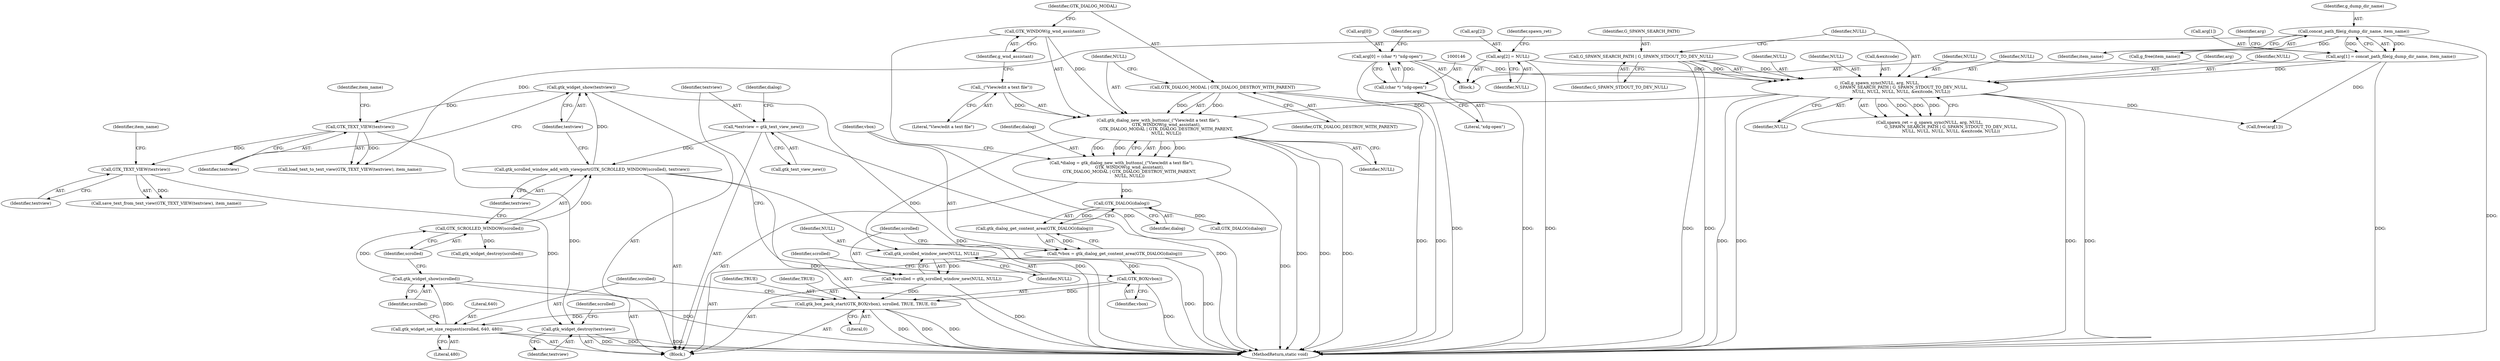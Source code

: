 digraph "0_libreport_257578a23d1537a2d235aaa2b1488ee4f818e360_1@pointer" {
"1000264" [label="(Call,gtk_widget_destroy(textview))"];
"1000258" [label="(Call,GTK_TEXT_VIEW(textview))"];
"1000247" [label="(Call,GTK_TEXT_VIEW(textview))"];
"1000244" [label="(Call,gtk_widget_show(textview))"];
"1000240" [label="(Call,gtk_scrolled_window_add_with_viewport(GTK_SCROLLED_WINDOW(scrolled), textview))"];
"1000241" [label="(Call,GTK_SCROLLED_WINDOW(scrolled))"];
"1000238" [label="(Call,gtk_widget_show(scrolled))"];
"1000234" [label="(Call,gtk_widget_set_size_request(scrolled, 640, 480))"];
"1000227" [label="(Call,gtk_box_pack_start(GTK_BOX(vbox), scrolled, TRUE, TRUE, 0))"];
"1000228" [label="(Call,GTK_BOX(vbox))"];
"1000200" [label="(Call,*vbox = gtk_dialog_get_content_area(GTK_DIALOG(dialog)))"];
"1000202" [label="(Call,gtk_dialog_get_content_area(GTK_DIALOG(dialog)))"];
"1000203" [label="(Call,GTK_DIALOG(dialog))"];
"1000187" [label="(Call,*dialog = gtk_dialog_new_with_buttons(_(\"View/edit a text file\"),\n            GTK_WINDOW(g_wnd_assistant),\n            GTK_DIALOG_MODAL | GTK_DIALOG_DESTROY_WITH_PARENT,\n            NULL, NULL))"];
"1000189" [label="(Call,gtk_dialog_new_with_buttons(_(\"View/edit a text file\"),\n            GTK_WINDOW(g_wnd_assistant),\n            GTK_DIALOG_MODAL | GTK_DIALOG_DESTROY_WITH_PARENT,\n            NULL, NULL))"];
"1000190" [label="(Call,_(\"View/edit a text file\"))"];
"1000192" [label="(Call,GTK_WINDOW(g_wnd_assistant))"];
"1000194" [label="(Call,GTK_DIALOG_MODAL | GTK_DIALOG_DESTROY_WITH_PARENT)"];
"1000163" [label="(Call,g_spawn_sync(NULL, arg, NULL,\n                                 G_SPAWN_SEARCH_PATH | G_SPAWN_STDOUT_TO_DEV_NULL,\n                                 NULL, NULL, NULL, NULL, &exitcode, NULL))"];
"1000141" [label="(Call,arg[0] = (char *) \"xdg-open\")"];
"1000145" [label="(Call,(char *) \"xdg-open\")"];
"1000148" [label="(Call,arg[1] = concat_path_file(g_dump_dir_name, item_name))"];
"1000152" [label="(Call,concat_path_file(g_dump_dir_name, item_name))"];
"1000155" [label="(Call,arg[2] = NULL)"];
"1000167" [label="(Call,G_SPAWN_SEARCH_PATH | G_SPAWN_STDOUT_TO_DEV_NULL)"];
"1000206" [label="(Call,*scrolled = gtk_scrolled_window_new(NULL, NULL))"];
"1000208" [label="(Call,gtk_scrolled_window_new(NULL, NULL))"];
"1000212" [label="(Call,*textview = gtk_text_view_new())"];
"1000265" [label="(Identifier,textview)"];
"1000241" [label="(Call,GTK_SCROLLED_WINDOW(scrolled))"];
"1000171" [label="(Identifier,NULL)"];
"1000267" [label="(Identifier,scrolled)"];
"1000167" [label="(Call,G_SPAWN_SEARCH_PATH | G_SPAWN_STDOUT_TO_DEV_NULL)"];
"1000185" [label="(Block,)"];
"1000236" [label="(Literal,640)"];
"1000239" [label="(Identifier,scrolled)"];
"1000166" [label="(Identifier,NULL)"];
"1000270" [label="(Call,free(arg[1]))"];
"1000260" [label="(Identifier,item_name)"];
"1000159" [label="(Identifier,NULL)"];
"1000152" [label="(Call,concat_path_file(g_dump_dir_name, item_name))"];
"1000240" [label="(Call,gtk_scrolled_window_add_with_viewport(GTK_SCROLLED_WINDOW(scrolled), textview))"];
"1000176" [label="(Identifier,NULL)"];
"1000234" [label="(Call,gtk_widget_set_size_request(scrolled, 640, 480))"];
"1000194" [label="(Call,GTK_DIALOG_MODAL | GTK_DIALOG_DESTROY_WITH_PARENT)"];
"1000238" [label="(Call,gtk_widget_show(scrolled))"];
"1000233" [label="(Literal,0)"];
"1000189" [label="(Call,gtk_dialog_new_with_buttons(_(\"View/edit a text file\"),\n            GTK_WINDOW(g_wnd_assistant),\n            GTK_DIALOG_MODAL | GTK_DIALOG_DESTROY_WITH_PARENT,\n            NULL, NULL))"];
"1000156" [label="(Call,arg[2])"];
"1000227" [label="(Call,gtk_box_pack_start(GTK_BOX(vbox), scrolled, TRUE, TRUE, 0))"];
"1000187" [label="(Call,*dialog = gtk_dialog_new_with_buttons(_(\"View/edit a text file\"),\n            GTK_WINDOW(g_wnd_assistant),\n            GTK_DIALOG_MODAL | GTK_DIALOG_DESTROY_WITH_PARENT,\n            NULL, NULL))"];
"1000202" [label="(Call,gtk_dialog_get_content_area(GTK_DIALOG(dialog)))"];
"1000200" [label="(Call,*vbox = gtk_dialog_get_content_area(GTK_DIALOG(dialog)))"];
"1000242" [label="(Identifier,scrolled)"];
"1000237" [label="(Literal,480)"];
"1000201" [label="(Identifier,vbox)"];
"1000264" [label="(Call,gtk_widget_destroy(textview))"];
"1000243" [label="(Identifier,textview)"];
"1000244" [label="(Call,gtk_widget_show(textview))"];
"1000217" [label="(Identifier,dialog)"];
"1000206" [label="(Call,*scrolled = gtk_scrolled_window_new(NULL, NULL))"];
"1000213" [label="(Identifier,textview)"];
"1000229" [label="(Identifier,vbox)"];
"1000209" [label="(Identifier,NULL)"];
"1000111" [label="(Block,)"];
"1000145" [label="(Call,(char *) \"xdg-open\")"];
"1000169" [label="(Identifier,G_SPAWN_STDOUT_TO_DEV_NULL)"];
"1000216" [label="(Call,GTK_DIALOG(dialog))"];
"1000247" [label="(Call,GTK_TEXT_VIEW(textview))"];
"1000142" [label="(Call,arg[0])"];
"1000168" [label="(Identifier,G_SPAWN_SEARCH_PATH)"];
"1000150" [label="(Identifier,arg)"];
"1000245" [label="(Identifier,textview)"];
"1000148" [label="(Call,arg[1] = concat_path_file(g_dump_dir_name, item_name))"];
"1000248" [label="(Identifier,textview)"];
"1000141" [label="(Call,arg[0] = (char *) \"xdg-open\")"];
"1000174" [label="(Call,&exitcode)"];
"1000170" [label="(Identifier,NULL)"];
"1000232" [label="(Identifier,TRUE)"];
"1000163" [label="(Call,g_spawn_sync(NULL, arg, NULL,\n                                 G_SPAWN_SEARCH_PATH | G_SPAWN_STDOUT_TO_DEV_NULL,\n                                 NULL, NULL, NULL, NULL, &exitcode, NULL))"];
"1000210" [label="(Identifier,NULL)"];
"1000230" [label="(Identifier,scrolled)"];
"1000246" [label="(Call,load_text_to_text_view(GTK_TEXT_VIEW(textview), item_name))"];
"1000195" [label="(Identifier,GTK_DIALOG_MODAL)"];
"1000203" [label="(Call,GTK_DIALOG(dialog))"];
"1000149" [label="(Call,arg[1])"];
"1000192" [label="(Call,GTK_WINDOW(g_wnd_assistant))"];
"1000257" [label="(Call,save_text_from_text_view(GTK_TEXT_VIEW(textview), item_name))"];
"1000173" [label="(Identifier,NULL)"];
"1000193" [label="(Identifier,g_wnd_assistant)"];
"1000157" [label="(Identifier,arg)"];
"1000191" [label="(Literal,\"View/edit a text file\")"];
"1000231" [label="(Identifier,TRUE)"];
"1000266" [label="(Call,gtk_widget_destroy(scrolled))"];
"1000212" [label="(Call,*textview = gtk_text_view_new())"];
"1000153" [label="(Identifier,g_dump_dir_name)"];
"1000235" [label="(Identifier,scrolled)"];
"1000196" [label="(Identifier,GTK_DIALOG_DESTROY_WITH_PARENT)"];
"1000259" [label="(Identifier,textview)"];
"1000277" [label="(MethodReturn,static void)"];
"1000198" [label="(Identifier,NULL)"];
"1000154" [label="(Identifier,item_name)"];
"1000249" [label="(Identifier,item_name)"];
"1000204" [label="(Identifier,dialog)"];
"1000165" [label="(Identifier,arg)"];
"1000172" [label="(Identifier,NULL)"];
"1000161" [label="(Call,spawn_ret = g_spawn_sync(NULL, arg, NULL,\n                                 G_SPAWN_SEARCH_PATH | G_SPAWN_STDOUT_TO_DEV_NULL,\n                                 NULL, NULL, NULL, NULL, &exitcode, NULL))"];
"1000155" [label="(Call,arg[2] = NULL)"];
"1000162" [label="(Identifier,spawn_ret)"];
"1000228" [label="(Call,GTK_BOX(vbox))"];
"1000197" [label="(Identifier,NULL)"];
"1000188" [label="(Identifier,dialog)"];
"1000258" [label="(Call,GTK_TEXT_VIEW(textview))"];
"1000164" [label="(Identifier,NULL)"];
"1000147" [label="(Literal,\"xdg-open\")"];
"1000275" [label="(Call,g_free(item_name))"];
"1000208" [label="(Call,gtk_scrolled_window_new(NULL, NULL))"];
"1000214" [label="(Call,gtk_text_view_new())"];
"1000190" [label="(Call,_(\"View/edit a text file\"))"];
"1000207" [label="(Identifier,scrolled)"];
"1000264" -> "1000185"  [label="AST: "];
"1000264" -> "1000265"  [label="CFG: "];
"1000265" -> "1000264"  [label="AST: "];
"1000267" -> "1000264"  [label="CFG: "];
"1000264" -> "1000277"  [label="DDG: "];
"1000264" -> "1000277"  [label="DDG: "];
"1000258" -> "1000264"  [label="DDG: "];
"1000247" -> "1000264"  [label="DDG: "];
"1000258" -> "1000257"  [label="AST: "];
"1000258" -> "1000259"  [label="CFG: "];
"1000259" -> "1000258"  [label="AST: "];
"1000260" -> "1000258"  [label="CFG: "];
"1000258" -> "1000257"  [label="DDG: "];
"1000247" -> "1000258"  [label="DDG: "];
"1000247" -> "1000246"  [label="AST: "];
"1000247" -> "1000248"  [label="CFG: "];
"1000248" -> "1000247"  [label="AST: "];
"1000249" -> "1000247"  [label="CFG: "];
"1000247" -> "1000246"  [label="DDG: "];
"1000244" -> "1000247"  [label="DDG: "];
"1000244" -> "1000185"  [label="AST: "];
"1000244" -> "1000245"  [label="CFG: "];
"1000245" -> "1000244"  [label="AST: "];
"1000248" -> "1000244"  [label="CFG: "];
"1000244" -> "1000277"  [label="DDG: "];
"1000240" -> "1000244"  [label="DDG: "];
"1000240" -> "1000185"  [label="AST: "];
"1000240" -> "1000243"  [label="CFG: "];
"1000241" -> "1000240"  [label="AST: "];
"1000243" -> "1000240"  [label="AST: "];
"1000245" -> "1000240"  [label="CFG: "];
"1000240" -> "1000277"  [label="DDG: "];
"1000240" -> "1000277"  [label="DDG: "];
"1000241" -> "1000240"  [label="DDG: "];
"1000212" -> "1000240"  [label="DDG: "];
"1000241" -> "1000242"  [label="CFG: "];
"1000242" -> "1000241"  [label="AST: "];
"1000243" -> "1000241"  [label="CFG: "];
"1000238" -> "1000241"  [label="DDG: "];
"1000241" -> "1000266"  [label="DDG: "];
"1000238" -> "1000185"  [label="AST: "];
"1000238" -> "1000239"  [label="CFG: "];
"1000239" -> "1000238"  [label="AST: "];
"1000242" -> "1000238"  [label="CFG: "];
"1000238" -> "1000277"  [label="DDG: "];
"1000234" -> "1000238"  [label="DDG: "];
"1000234" -> "1000185"  [label="AST: "];
"1000234" -> "1000237"  [label="CFG: "];
"1000235" -> "1000234"  [label="AST: "];
"1000236" -> "1000234"  [label="AST: "];
"1000237" -> "1000234"  [label="AST: "];
"1000239" -> "1000234"  [label="CFG: "];
"1000234" -> "1000277"  [label="DDG: "];
"1000227" -> "1000234"  [label="DDG: "];
"1000227" -> "1000185"  [label="AST: "];
"1000227" -> "1000233"  [label="CFG: "];
"1000228" -> "1000227"  [label="AST: "];
"1000230" -> "1000227"  [label="AST: "];
"1000231" -> "1000227"  [label="AST: "];
"1000232" -> "1000227"  [label="AST: "];
"1000233" -> "1000227"  [label="AST: "];
"1000235" -> "1000227"  [label="CFG: "];
"1000227" -> "1000277"  [label="DDG: "];
"1000227" -> "1000277"  [label="DDG: "];
"1000227" -> "1000277"  [label="DDG: "];
"1000228" -> "1000227"  [label="DDG: "];
"1000206" -> "1000227"  [label="DDG: "];
"1000228" -> "1000229"  [label="CFG: "];
"1000229" -> "1000228"  [label="AST: "];
"1000230" -> "1000228"  [label="CFG: "];
"1000228" -> "1000277"  [label="DDG: "];
"1000200" -> "1000228"  [label="DDG: "];
"1000200" -> "1000185"  [label="AST: "];
"1000200" -> "1000202"  [label="CFG: "];
"1000201" -> "1000200"  [label="AST: "];
"1000202" -> "1000200"  [label="AST: "];
"1000207" -> "1000200"  [label="CFG: "];
"1000200" -> "1000277"  [label="DDG: "];
"1000202" -> "1000200"  [label="DDG: "];
"1000202" -> "1000203"  [label="CFG: "];
"1000203" -> "1000202"  [label="AST: "];
"1000203" -> "1000202"  [label="DDG: "];
"1000203" -> "1000204"  [label="CFG: "];
"1000204" -> "1000203"  [label="AST: "];
"1000187" -> "1000203"  [label="DDG: "];
"1000203" -> "1000216"  [label="DDG: "];
"1000187" -> "1000185"  [label="AST: "];
"1000187" -> "1000189"  [label="CFG: "];
"1000188" -> "1000187"  [label="AST: "];
"1000189" -> "1000187"  [label="AST: "];
"1000201" -> "1000187"  [label="CFG: "];
"1000187" -> "1000277"  [label="DDG: "];
"1000189" -> "1000187"  [label="DDG: "];
"1000189" -> "1000187"  [label="DDG: "];
"1000189" -> "1000187"  [label="DDG: "];
"1000189" -> "1000187"  [label="DDG: "];
"1000189" -> "1000198"  [label="CFG: "];
"1000190" -> "1000189"  [label="AST: "];
"1000192" -> "1000189"  [label="AST: "];
"1000194" -> "1000189"  [label="AST: "];
"1000197" -> "1000189"  [label="AST: "];
"1000198" -> "1000189"  [label="AST: "];
"1000189" -> "1000277"  [label="DDG: "];
"1000189" -> "1000277"  [label="DDG: "];
"1000189" -> "1000277"  [label="DDG: "];
"1000190" -> "1000189"  [label="DDG: "];
"1000192" -> "1000189"  [label="DDG: "];
"1000194" -> "1000189"  [label="DDG: "];
"1000194" -> "1000189"  [label="DDG: "];
"1000163" -> "1000189"  [label="DDG: "];
"1000189" -> "1000208"  [label="DDG: "];
"1000190" -> "1000191"  [label="CFG: "];
"1000191" -> "1000190"  [label="AST: "];
"1000193" -> "1000190"  [label="CFG: "];
"1000192" -> "1000193"  [label="CFG: "];
"1000193" -> "1000192"  [label="AST: "];
"1000195" -> "1000192"  [label="CFG: "];
"1000192" -> "1000277"  [label="DDG: "];
"1000194" -> "1000196"  [label="CFG: "];
"1000195" -> "1000194"  [label="AST: "];
"1000196" -> "1000194"  [label="AST: "];
"1000197" -> "1000194"  [label="CFG: "];
"1000194" -> "1000277"  [label="DDG: "];
"1000194" -> "1000277"  [label="DDG: "];
"1000163" -> "1000161"  [label="AST: "];
"1000163" -> "1000176"  [label="CFG: "];
"1000164" -> "1000163"  [label="AST: "];
"1000165" -> "1000163"  [label="AST: "];
"1000166" -> "1000163"  [label="AST: "];
"1000167" -> "1000163"  [label="AST: "];
"1000170" -> "1000163"  [label="AST: "];
"1000171" -> "1000163"  [label="AST: "];
"1000172" -> "1000163"  [label="AST: "];
"1000173" -> "1000163"  [label="AST: "];
"1000174" -> "1000163"  [label="AST: "];
"1000176" -> "1000163"  [label="AST: "];
"1000161" -> "1000163"  [label="CFG: "];
"1000163" -> "1000277"  [label="DDG: "];
"1000163" -> "1000277"  [label="DDG: "];
"1000163" -> "1000277"  [label="DDG: "];
"1000163" -> "1000277"  [label="DDG: "];
"1000163" -> "1000161"  [label="DDG: "];
"1000163" -> "1000161"  [label="DDG: "];
"1000163" -> "1000161"  [label="DDG: "];
"1000163" -> "1000161"  [label="DDG: "];
"1000141" -> "1000163"  [label="DDG: "];
"1000148" -> "1000163"  [label="DDG: "];
"1000155" -> "1000163"  [label="DDG: "];
"1000167" -> "1000163"  [label="DDG: "];
"1000167" -> "1000163"  [label="DDG: "];
"1000163" -> "1000270"  [label="DDG: "];
"1000141" -> "1000111"  [label="AST: "];
"1000141" -> "1000145"  [label="CFG: "];
"1000142" -> "1000141"  [label="AST: "];
"1000145" -> "1000141"  [label="AST: "];
"1000150" -> "1000141"  [label="CFG: "];
"1000141" -> "1000277"  [label="DDG: "];
"1000141" -> "1000277"  [label="DDG: "];
"1000145" -> "1000141"  [label="DDG: "];
"1000145" -> "1000147"  [label="CFG: "];
"1000146" -> "1000145"  [label="AST: "];
"1000147" -> "1000145"  [label="AST: "];
"1000148" -> "1000111"  [label="AST: "];
"1000148" -> "1000152"  [label="CFG: "];
"1000149" -> "1000148"  [label="AST: "];
"1000152" -> "1000148"  [label="AST: "];
"1000157" -> "1000148"  [label="CFG: "];
"1000148" -> "1000277"  [label="DDG: "];
"1000152" -> "1000148"  [label="DDG: "];
"1000152" -> "1000148"  [label="DDG: "];
"1000148" -> "1000270"  [label="DDG: "];
"1000152" -> "1000154"  [label="CFG: "];
"1000153" -> "1000152"  [label="AST: "];
"1000154" -> "1000152"  [label="AST: "];
"1000152" -> "1000277"  [label="DDG: "];
"1000152" -> "1000246"  [label="DDG: "];
"1000152" -> "1000275"  [label="DDG: "];
"1000155" -> "1000111"  [label="AST: "];
"1000155" -> "1000159"  [label="CFG: "];
"1000156" -> "1000155"  [label="AST: "];
"1000159" -> "1000155"  [label="AST: "];
"1000162" -> "1000155"  [label="CFG: "];
"1000155" -> "1000277"  [label="DDG: "];
"1000167" -> "1000169"  [label="CFG: "];
"1000168" -> "1000167"  [label="AST: "];
"1000169" -> "1000167"  [label="AST: "];
"1000170" -> "1000167"  [label="CFG: "];
"1000167" -> "1000277"  [label="DDG: "];
"1000167" -> "1000277"  [label="DDG: "];
"1000206" -> "1000185"  [label="AST: "];
"1000206" -> "1000208"  [label="CFG: "];
"1000207" -> "1000206"  [label="AST: "];
"1000208" -> "1000206"  [label="AST: "];
"1000213" -> "1000206"  [label="CFG: "];
"1000206" -> "1000277"  [label="DDG: "];
"1000208" -> "1000206"  [label="DDG: "];
"1000208" -> "1000210"  [label="CFG: "];
"1000209" -> "1000208"  [label="AST: "];
"1000210" -> "1000208"  [label="AST: "];
"1000208" -> "1000277"  [label="DDG: "];
"1000212" -> "1000185"  [label="AST: "];
"1000212" -> "1000214"  [label="CFG: "];
"1000213" -> "1000212"  [label="AST: "];
"1000214" -> "1000212"  [label="AST: "];
"1000217" -> "1000212"  [label="CFG: "];
"1000212" -> "1000277"  [label="DDG: "];
}
